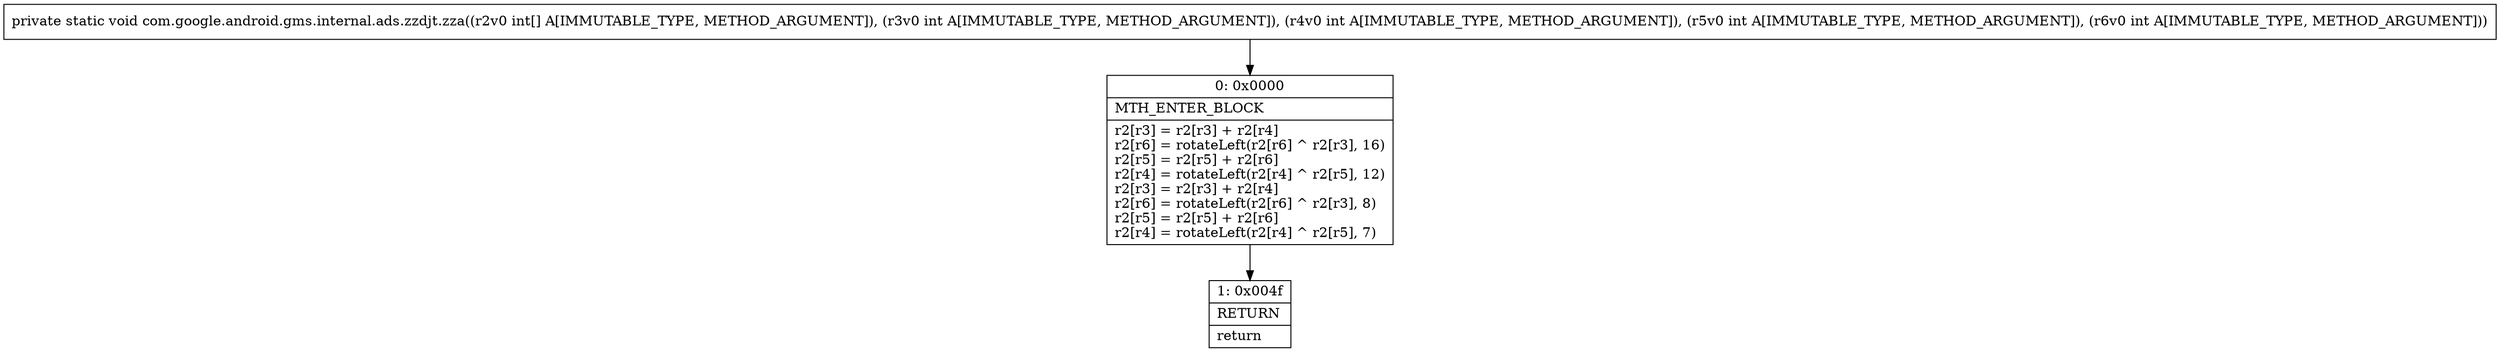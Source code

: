 digraph "CFG forcom.google.android.gms.internal.ads.zzdjt.zza([IIIII)V" {
Node_0 [shape=record,label="{0\:\ 0x0000|MTH_ENTER_BLOCK\l|r2[r3] = r2[r3] + r2[r4]\lr2[r6] = rotateLeft(r2[r6] ^ r2[r3], 16)\lr2[r5] = r2[r5] + r2[r6]\lr2[r4] = rotateLeft(r2[r4] ^ r2[r5], 12)\lr2[r3] = r2[r3] + r2[r4]\lr2[r6] = rotateLeft(r2[r6] ^ r2[r3], 8)\lr2[r5] = r2[r5] + r2[r6]\lr2[r4] = rotateLeft(r2[r4] ^ r2[r5], 7)\l}"];
Node_1 [shape=record,label="{1\:\ 0x004f|RETURN\l|return\l}"];
MethodNode[shape=record,label="{private static void com.google.android.gms.internal.ads.zzdjt.zza((r2v0 int[] A[IMMUTABLE_TYPE, METHOD_ARGUMENT]), (r3v0 int A[IMMUTABLE_TYPE, METHOD_ARGUMENT]), (r4v0 int A[IMMUTABLE_TYPE, METHOD_ARGUMENT]), (r5v0 int A[IMMUTABLE_TYPE, METHOD_ARGUMENT]), (r6v0 int A[IMMUTABLE_TYPE, METHOD_ARGUMENT])) }"];
MethodNode -> Node_0;
Node_0 -> Node_1;
}

